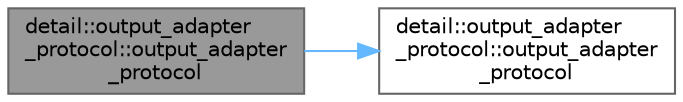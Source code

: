 digraph "detail::output_adapter_protocol::output_adapter_protocol"
{
 // INTERACTIVE_SVG=YES
 // LATEX_PDF_SIZE
  bgcolor="transparent";
  edge [fontname=Helvetica,fontsize=10,labelfontname=Helvetica,labelfontsize=10];
  node [fontname=Helvetica,fontsize=10,shape=box,height=0.2,width=0.4];
  rankdir="LR";
  Node1 [id="Node000001",label="detail::output_adapter\l_protocol::output_adapter\l_protocol",height=0.2,width=0.4,color="gray40", fillcolor="grey60", style="filled", fontcolor="black",tooltip=" "];
  Node1 -> Node2 [id="edge1_Node000001_Node000002",color="steelblue1",style="solid",tooltip=" "];
  Node2 [id="Node000002",label="detail::output_adapter\l_protocol::output_adapter\l_protocol",height=0.2,width=0.4,color="grey40", fillcolor="white", style="filled",URL="$structdetail_1_1output__adapter__protocol.html#abc3c05de1a9637889969f59da9ba0a03",tooltip=" "];
}
